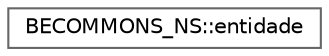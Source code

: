 digraph "Gráfico de Hierarquia de Classes"
{
 // LATEX_PDF_SIZE
  bgcolor="transparent";
  edge [fontname=Helvetica,fontsize=10,labelfontname=Helvetica,labelfontsize=10];
  node [fontname=Helvetica,fontsize=10,shape=box,height=0.2,width=0.4];
  rankdir="LR";
  Node0 [id="Node000000",label="BECOMMONS_NS::entidade",height=0.2,width=0.4,color="grey40", fillcolor="white", style="filled",URL="$structBECOMMONS__NS_1_1entidade.html",tooltip="todo elemento do faserio"];
}
